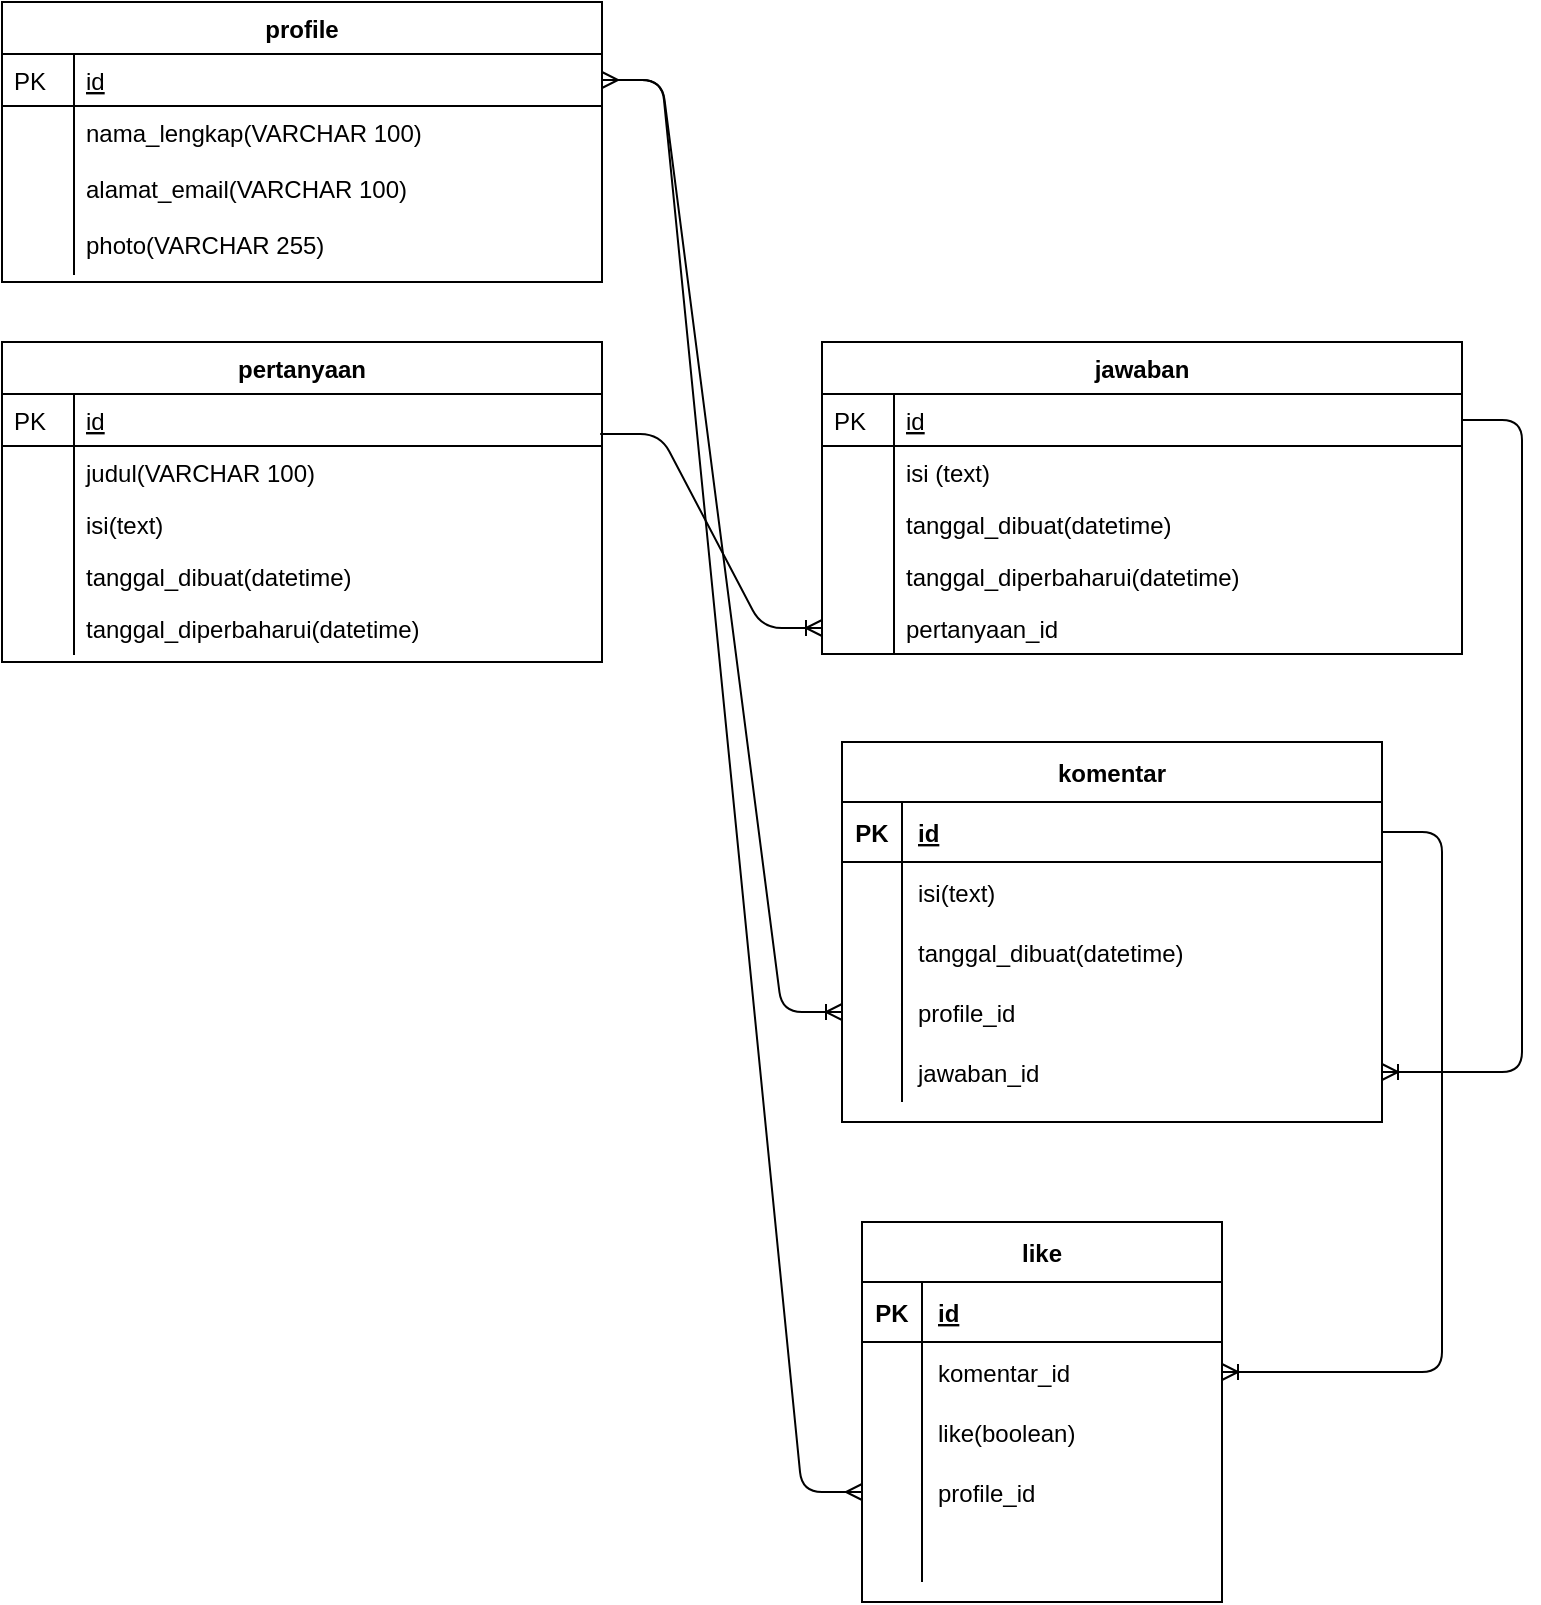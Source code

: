 <mxfile version="13.3.5" type="device"><diagram id="C5RBs43oDa-KdzZeNtuy" name="Page-1"><mxGraphModel dx="1108" dy="482" grid="1" gridSize="10" guides="1" tooltips="1" connect="1" arrows="1" fold="1" page="1" pageScale="1" pageWidth="827" pageHeight="1169" math="0" shadow="0"><root><mxCell id="WIyWlLk6GJQsqaUBKTNV-0"/><mxCell id="WIyWlLk6GJQsqaUBKTNV-1" parent="WIyWlLk6GJQsqaUBKTNV-0"/><mxCell id="zkfFHV4jXpPFQw0GAbJ--51" value="profile" style="swimlane;fontStyle=1;childLayout=stackLayout;horizontal=1;startSize=26;horizontalStack=0;resizeParent=1;resizeLast=0;collapsible=1;marginBottom=0;rounded=0;shadow=0;strokeWidth=1;" parent="WIyWlLk6GJQsqaUBKTNV-1" vertex="1"><mxGeometry x="50" y="20" width="300" height="140" as="geometry"><mxRectangle x="20" y="80" width="160" height="26" as="alternateBounds"/></mxGeometry></mxCell><mxCell id="zkfFHV4jXpPFQw0GAbJ--52" value="id" style="shape=partialRectangle;top=0;left=0;right=0;bottom=1;align=left;verticalAlign=top;fillColor=none;spacingLeft=40;spacingRight=4;overflow=hidden;rotatable=0;points=[[0,0.5],[1,0.5]];portConstraint=eastwest;dropTarget=0;rounded=0;shadow=0;strokeWidth=1;fontStyle=4" parent="zkfFHV4jXpPFQw0GAbJ--51" vertex="1"><mxGeometry y="26" width="300" height="26" as="geometry"/></mxCell><mxCell id="zkfFHV4jXpPFQw0GAbJ--53" value="PK" style="shape=partialRectangle;top=0;left=0;bottom=0;fillColor=none;align=left;verticalAlign=top;spacingLeft=4;spacingRight=4;overflow=hidden;rotatable=0;points=[];portConstraint=eastwest;part=1;" parent="zkfFHV4jXpPFQw0GAbJ--52" vertex="1" connectable="0"><mxGeometry width="36" height="26" as="geometry"/></mxCell><mxCell id="zkfFHV4jXpPFQw0GAbJ--54" value="nama_lengkap(VARCHAR 100)" style="shape=partialRectangle;top=0;left=0;right=0;bottom=0;align=left;verticalAlign=top;fillColor=none;spacingLeft=40;spacingRight=4;overflow=hidden;rotatable=0;points=[[0,0.5],[1,0.5]];portConstraint=eastwest;dropTarget=0;rounded=0;shadow=0;strokeWidth=1;" parent="zkfFHV4jXpPFQw0GAbJ--51" vertex="1"><mxGeometry y="52" width="300" height="28" as="geometry"/></mxCell><mxCell id="zkfFHV4jXpPFQw0GAbJ--55" value="" style="shape=partialRectangle;top=0;left=0;bottom=0;fillColor=none;align=left;verticalAlign=top;spacingLeft=4;spacingRight=4;overflow=hidden;rotatable=0;points=[];portConstraint=eastwest;part=1;" parent="zkfFHV4jXpPFQw0GAbJ--54" vertex="1" connectable="0"><mxGeometry width="36" height="28.0" as="geometry"/></mxCell><mxCell id="koKAXzOUJqr9VwsXb-c_-8" value="alamat_email(VARCHAR 100)" style="shape=partialRectangle;top=0;left=0;right=0;bottom=0;align=left;verticalAlign=top;fillColor=none;spacingLeft=40;spacingRight=4;overflow=hidden;rotatable=0;points=[[0,0.5],[1,0.5]];portConstraint=eastwest;dropTarget=0;rounded=0;shadow=0;strokeWidth=1;" vertex="1" parent="zkfFHV4jXpPFQw0GAbJ--51"><mxGeometry y="80" width="300" height="28" as="geometry"/></mxCell><mxCell id="koKAXzOUJqr9VwsXb-c_-9" value="" style="shape=partialRectangle;top=0;left=0;bottom=0;fillColor=none;align=left;verticalAlign=top;spacingLeft=4;spacingRight=4;overflow=hidden;rotatable=0;points=[];portConstraint=eastwest;part=1;" vertex="1" connectable="0" parent="koKAXzOUJqr9VwsXb-c_-8"><mxGeometry width="36" height="28.0" as="geometry"/></mxCell><mxCell id="koKAXzOUJqr9VwsXb-c_-10" value="photo(VARCHAR 255)" style="shape=partialRectangle;top=0;left=0;right=0;bottom=0;align=left;verticalAlign=top;fillColor=none;spacingLeft=40;spacingRight=4;overflow=hidden;rotatable=0;points=[[0,0.5],[1,0.5]];portConstraint=eastwest;dropTarget=0;rounded=0;shadow=0;strokeWidth=1;" vertex="1" parent="zkfFHV4jXpPFQw0GAbJ--51"><mxGeometry y="108" width="300" height="28" as="geometry"/></mxCell><mxCell id="koKAXzOUJqr9VwsXb-c_-11" value="" style="shape=partialRectangle;top=0;left=0;bottom=0;fillColor=none;align=left;verticalAlign=top;spacingLeft=4;spacingRight=4;overflow=hidden;rotatable=0;points=[];portConstraint=eastwest;part=1;" vertex="1" connectable="0" parent="koKAXzOUJqr9VwsXb-c_-10"><mxGeometry width="36" height="28.0" as="geometry"/></mxCell><mxCell id="zkfFHV4jXpPFQw0GAbJ--56" value="pertanyaan" style="swimlane;fontStyle=1;childLayout=stackLayout;horizontal=1;startSize=26;horizontalStack=0;resizeParent=1;resizeLast=0;collapsible=1;marginBottom=0;rounded=0;shadow=0;strokeWidth=1;" parent="WIyWlLk6GJQsqaUBKTNV-1" vertex="1"><mxGeometry x="50" y="190" width="300" height="160" as="geometry"><mxRectangle x="260" y="80" width="160" height="26" as="alternateBounds"/></mxGeometry></mxCell><mxCell id="zkfFHV4jXpPFQw0GAbJ--57" value="id" style="shape=partialRectangle;top=0;left=0;right=0;bottom=1;align=left;verticalAlign=top;fillColor=none;spacingLeft=40;spacingRight=4;overflow=hidden;rotatable=0;points=[[0,0.5],[1,0.5]];portConstraint=eastwest;dropTarget=0;rounded=0;shadow=0;strokeWidth=1;fontStyle=4" parent="zkfFHV4jXpPFQw0GAbJ--56" vertex="1"><mxGeometry y="26" width="300" height="26" as="geometry"/></mxCell><mxCell id="zkfFHV4jXpPFQw0GAbJ--58" value="PK" style="shape=partialRectangle;top=0;left=0;bottom=0;fillColor=none;align=left;verticalAlign=top;spacingLeft=4;spacingRight=4;overflow=hidden;rotatable=0;points=[];portConstraint=eastwest;part=1;" parent="zkfFHV4jXpPFQw0GAbJ--57" vertex="1" connectable="0"><mxGeometry width="36" height="26" as="geometry"/></mxCell><mxCell id="zkfFHV4jXpPFQw0GAbJ--59" value="judul(VARCHAR 100)" style="shape=partialRectangle;top=0;left=0;right=0;bottom=0;align=left;verticalAlign=top;fillColor=none;spacingLeft=40;spacingRight=4;overflow=hidden;rotatable=0;points=[[0,0.5],[1,0.5]];portConstraint=eastwest;dropTarget=0;rounded=0;shadow=0;strokeWidth=1;" parent="zkfFHV4jXpPFQw0GAbJ--56" vertex="1"><mxGeometry y="52" width="300" height="26" as="geometry"/></mxCell><mxCell id="zkfFHV4jXpPFQw0GAbJ--60" value="" style="shape=partialRectangle;top=0;left=0;bottom=0;fillColor=none;align=left;verticalAlign=top;spacingLeft=4;spacingRight=4;overflow=hidden;rotatable=0;points=[];portConstraint=eastwest;part=1;" parent="zkfFHV4jXpPFQw0GAbJ--59" vertex="1" connectable="0"><mxGeometry width="36" height="26" as="geometry"/></mxCell><mxCell id="zkfFHV4jXpPFQw0GAbJ--61" value="isi(text)" style="shape=partialRectangle;top=0;left=0;right=0;bottom=0;align=left;verticalAlign=top;fillColor=none;spacingLeft=40;spacingRight=4;overflow=hidden;rotatable=0;points=[[0,0.5],[1,0.5]];portConstraint=eastwest;dropTarget=0;rounded=0;shadow=0;strokeWidth=1;" parent="zkfFHV4jXpPFQw0GAbJ--56" vertex="1"><mxGeometry y="78" width="300" height="26" as="geometry"/></mxCell><mxCell id="zkfFHV4jXpPFQw0GAbJ--62" value="" style="shape=partialRectangle;top=0;left=0;bottom=0;fillColor=none;align=left;verticalAlign=top;spacingLeft=4;spacingRight=4;overflow=hidden;rotatable=0;points=[];portConstraint=eastwest;part=1;" parent="zkfFHV4jXpPFQw0GAbJ--61" vertex="1" connectable="0"><mxGeometry width="36" height="26" as="geometry"/></mxCell><mxCell id="koKAXzOUJqr9VwsXb-c_-12" value="tanggal_dibuat(datetime)" style="shape=partialRectangle;top=0;left=0;right=0;bottom=0;align=left;verticalAlign=top;fillColor=none;spacingLeft=40;spacingRight=4;overflow=hidden;rotatable=0;points=[[0,0.5],[1,0.5]];portConstraint=eastwest;dropTarget=0;rounded=0;shadow=0;strokeWidth=1;" vertex="1" parent="zkfFHV4jXpPFQw0GAbJ--56"><mxGeometry y="104" width="300" height="26" as="geometry"/></mxCell><mxCell id="koKAXzOUJqr9VwsXb-c_-13" value="" style="shape=partialRectangle;top=0;left=0;bottom=0;fillColor=none;align=left;verticalAlign=top;spacingLeft=4;spacingRight=4;overflow=hidden;rotatable=0;points=[];portConstraint=eastwest;part=1;" vertex="1" connectable="0" parent="koKAXzOUJqr9VwsXb-c_-12"><mxGeometry width="36" height="26" as="geometry"/></mxCell><mxCell id="koKAXzOUJqr9VwsXb-c_-14" value="tanggal_diperbaharui(datetime)" style="shape=partialRectangle;top=0;left=0;right=0;bottom=0;align=left;verticalAlign=top;fillColor=none;spacingLeft=40;spacingRight=4;overflow=hidden;rotatable=0;points=[[0,0.5],[1,0.5]];portConstraint=eastwest;dropTarget=0;rounded=0;shadow=0;strokeWidth=1;" vertex="1" parent="zkfFHV4jXpPFQw0GAbJ--56"><mxGeometry y="130" width="300" height="26" as="geometry"/></mxCell><mxCell id="koKAXzOUJqr9VwsXb-c_-15" value="" style="shape=partialRectangle;top=0;left=0;bottom=0;fillColor=none;align=left;verticalAlign=top;spacingLeft=4;spacingRight=4;overflow=hidden;rotatable=0;points=[];portConstraint=eastwest;part=1;" vertex="1" connectable="0" parent="koKAXzOUJqr9VwsXb-c_-14"><mxGeometry width="36" height="26" as="geometry"/></mxCell><mxCell id="zkfFHV4jXpPFQw0GAbJ--64" value="jawaban" style="swimlane;fontStyle=1;childLayout=stackLayout;horizontal=1;startSize=26;horizontalStack=0;resizeParent=1;resizeLast=0;collapsible=1;marginBottom=0;rounded=0;shadow=0;strokeWidth=1;" parent="WIyWlLk6GJQsqaUBKTNV-1" vertex="1"><mxGeometry x="460" y="190" width="320" height="156" as="geometry"><mxRectangle x="260" y="270" width="160" height="26" as="alternateBounds"/></mxGeometry></mxCell><mxCell id="zkfFHV4jXpPFQw0GAbJ--65" value="id" style="shape=partialRectangle;top=0;left=0;right=0;bottom=1;align=left;verticalAlign=top;fillColor=none;spacingLeft=40;spacingRight=4;overflow=hidden;rotatable=0;points=[[0,0.5],[1,0.5]];portConstraint=eastwest;dropTarget=0;rounded=0;shadow=0;strokeWidth=1;fontStyle=4" parent="zkfFHV4jXpPFQw0GAbJ--64" vertex="1"><mxGeometry y="26" width="320" height="26" as="geometry"/></mxCell><mxCell id="zkfFHV4jXpPFQw0GAbJ--66" value="PK" style="shape=partialRectangle;top=0;left=0;bottom=0;fillColor=none;align=left;verticalAlign=top;spacingLeft=4;spacingRight=4;overflow=hidden;rotatable=0;points=[];portConstraint=eastwest;part=1;" parent="zkfFHV4jXpPFQw0GAbJ--65" vertex="1" connectable="0"><mxGeometry width="36" height="26" as="geometry"/></mxCell><mxCell id="zkfFHV4jXpPFQw0GAbJ--67" value="isi (text)" style="shape=partialRectangle;top=0;left=0;right=0;bottom=0;align=left;verticalAlign=top;fillColor=none;spacingLeft=40;spacingRight=4;overflow=hidden;rotatable=0;points=[[0,0.5],[1,0.5]];portConstraint=eastwest;dropTarget=0;rounded=0;shadow=0;strokeWidth=1;" parent="zkfFHV4jXpPFQw0GAbJ--64" vertex="1"><mxGeometry y="52" width="320" height="26" as="geometry"/></mxCell><mxCell id="zkfFHV4jXpPFQw0GAbJ--68" value="" style="shape=partialRectangle;top=0;left=0;bottom=0;fillColor=none;align=left;verticalAlign=top;spacingLeft=4;spacingRight=4;overflow=hidden;rotatable=0;points=[];portConstraint=eastwest;part=1;" parent="zkfFHV4jXpPFQw0GAbJ--67" vertex="1" connectable="0"><mxGeometry width="36" height="26" as="geometry"/></mxCell><mxCell id="zkfFHV4jXpPFQw0GAbJ--69" value="tanggal_dibuat(datetime)" style="shape=partialRectangle;top=0;left=0;right=0;bottom=0;align=left;verticalAlign=top;fillColor=none;spacingLeft=40;spacingRight=4;overflow=hidden;rotatable=0;points=[[0,0.5],[1,0.5]];portConstraint=eastwest;dropTarget=0;rounded=0;shadow=0;strokeWidth=1;" parent="zkfFHV4jXpPFQw0GAbJ--64" vertex="1"><mxGeometry y="78" width="320" height="26" as="geometry"/></mxCell><mxCell id="zkfFHV4jXpPFQw0GAbJ--70" value="" style="shape=partialRectangle;top=0;left=0;bottom=0;fillColor=none;align=left;verticalAlign=top;spacingLeft=4;spacingRight=4;overflow=hidden;rotatable=0;points=[];portConstraint=eastwest;part=1;" parent="zkfFHV4jXpPFQw0GAbJ--69" vertex="1" connectable="0"><mxGeometry width="36" height="26" as="geometry"/></mxCell><mxCell id="koKAXzOUJqr9VwsXb-c_-23" value="tanggal_diperbaharui(datetime)" style="shape=partialRectangle;top=0;left=0;right=0;bottom=0;align=left;verticalAlign=top;fillColor=none;spacingLeft=40;spacingRight=4;overflow=hidden;rotatable=0;points=[[0,0.5],[1,0.5]];portConstraint=eastwest;dropTarget=0;rounded=0;shadow=0;strokeWidth=1;" vertex="1" parent="zkfFHV4jXpPFQw0GAbJ--64"><mxGeometry y="104" width="320" height="26" as="geometry"/></mxCell><mxCell id="koKAXzOUJqr9VwsXb-c_-24" value="" style="shape=partialRectangle;top=0;left=0;bottom=0;fillColor=none;align=left;verticalAlign=top;spacingLeft=4;spacingRight=4;overflow=hidden;rotatable=0;points=[];portConstraint=eastwest;part=1;" vertex="1" connectable="0" parent="koKAXzOUJqr9VwsXb-c_-23"><mxGeometry width="36" height="26" as="geometry"/></mxCell><mxCell id="koKAXzOUJqr9VwsXb-c_-39" value="pertanyaan_id" style="shape=partialRectangle;top=0;left=0;right=0;bottom=0;align=left;verticalAlign=top;fillColor=none;spacingLeft=40;spacingRight=4;overflow=hidden;rotatable=0;points=[[0,0.5],[1,0.5]];portConstraint=eastwest;dropTarget=0;rounded=0;shadow=0;strokeWidth=1;" vertex="1" parent="zkfFHV4jXpPFQw0GAbJ--64"><mxGeometry y="130" width="320" height="26" as="geometry"/></mxCell><mxCell id="koKAXzOUJqr9VwsXb-c_-40" value="" style="shape=partialRectangle;top=0;left=0;bottom=0;fillColor=none;align=left;verticalAlign=top;spacingLeft=4;spacingRight=4;overflow=hidden;rotatable=0;points=[];portConstraint=eastwest;part=1;" vertex="1" connectable="0" parent="koKAXzOUJqr9VwsXb-c_-39"><mxGeometry width="36" height="26" as="geometry"/></mxCell><mxCell id="koKAXzOUJqr9VwsXb-c_-38" value="" style="edgeStyle=entityRelationEdgeStyle;fontSize=12;html=1;endArrow=ERoneToMany;exitX=0.997;exitY=0.769;exitDx=0;exitDy=0;exitPerimeter=0;" edge="1" parent="WIyWlLk6GJQsqaUBKTNV-1" source="zkfFHV4jXpPFQw0GAbJ--57" target="koKAXzOUJqr9VwsXb-c_-39"><mxGeometry width="100" height="100" relative="1" as="geometry"><mxPoint x="340" y="390" as="sourcePoint"/><mxPoint x="440" y="290" as="targetPoint"/></mxGeometry></mxCell><mxCell id="koKAXzOUJqr9VwsXb-c_-25" value="komentar" style="shape=table;startSize=30;container=1;collapsible=1;childLayout=tableLayout;fixedRows=1;rowLines=0;fontStyle=1;align=center;resizeLast=1;" vertex="1" parent="WIyWlLk6GJQsqaUBKTNV-1"><mxGeometry x="470" y="390" width="270" height="190" as="geometry"/></mxCell><mxCell id="koKAXzOUJqr9VwsXb-c_-26" value="" style="shape=partialRectangle;collapsible=0;dropTarget=0;pointerEvents=0;fillColor=none;top=0;left=0;bottom=1;right=0;points=[[0,0.5],[1,0.5]];portConstraint=eastwest;" vertex="1" parent="koKAXzOUJqr9VwsXb-c_-25"><mxGeometry y="30" width="270" height="30" as="geometry"/></mxCell><mxCell id="koKAXzOUJqr9VwsXb-c_-27" value="PK" style="shape=partialRectangle;connectable=0;fillColor=none;top=0;left=0;bottom=0;right=0;fontStyle=1;overflow=hidden;" vertex="1" parent="koKAXzOUJqr9VwsXb-c_-26"><mxGeometry width="30" height="30" as="geometry"/></mxCell><mxCell id="koKAXzOUJqr9VwsXb-c_-28" value="id" style="shape=partialRectangle;connectable=0;fillColor=none;top=0;left=0;bottom=0;right=0;align=left;spacingLeft=6;fontStyle=5;overflow=hidden;" vertex="1" parent="koKAXzOUJqr9VwsXb-c_-26"><mxGeometry x="30" width="240" height="30" as="geometry"/></mxCell><mxCell id="koKAXzOUJqr9VwsXb-c_-29" value="" style="shape=partialRectangle;collapsible=0;dropTarget=0;pointerEvents=0;fillColor=none;top=0;left=0;bottom=0;right=0;points=[[0,0.5],[1,0.5]];portConstraint=eastwest;" vertex="1" parent="koKAXzOUJqr9VwsXb-c_-25"><mxGeometry y="60" width="270" height="30" as="geometry"/></mxCell><mxCell id="koKAXzOUJqr9VwsXb-c_-30" value="" style="shape=partialRectangle;connectable=0;fillColor=none;top=0;left=0;bottom=0;right=0;editable=1;overflow=hidden;" vertex="1" parent="koKAXzOUJqr9VwsXb-c_-29"><mxGeometry width="30" height="30" as="geometry"/></mxCell><mxCell id="koKAXzOUJqr9VwsXb-c_-31" value="isi(text)" style="shape=partialRectangle;connectable=0;fillColor=none;top=0;left=0;bottom=0;right=0;align=left;spacingLeft=6;overflow=hidden;" vertex="1" parent="koKAXzOUJqr9VwsXb-c_-29"><mxGeometry x="30" width="240" height="30" as="geometry"/></mxCell><mxCell id="koKAXzOUJqr9VwsXb-c_-32" value="" style="shape=partialRectangle;collapsible=0;dropTarget=0;pointerEvents=0;fillColor=none;top=0;left=0;bottom=0;right=0;points=[[0,0.5],[1,0.5]];portConstraint=eastwest;" vertex="1" parent="koKAXzOUJqr9VwsXb-c_-25"><mxGeometry y="90" width="270" height="30" as="geometry"/></mxCell><mxCell id="koKAXzOUJqr9VwsXb-c_-33" value="" style="shape=partialRectangle;connectable=0;fillColor=none;top=0;left=0;bottom=0;right=0;editable=1;overflow=hidden;" vertex="1" parent="koKAXzOUJqr9VwsXb-c_-32"><mxGeometry width="30" height="30" as="geometry"/></mxCell><mxCell id="koKAXzOUJqr9VwsXb-c_-34" value="tanggal_dibuat(datetime)" style="shape=partialRectangle;connectable=0;fillColor=none;top=0;left=0;bottom=0;right=0;align=left;spacingLeft=6;overflow=hidden;" vertex="1" parent="koKAXzOUJqr9VwsXb-c_-32"><mxGeometry x="30" width="240" height="30" as="geometry"/></mxCell><mxCell id="koKAXzOUJqr9VwsXb-c_-35" value="" style="shape=partialRectangle;collapsible=0;dropTarget=0;pointerEvents=0;fillColor=none;top=0;left=0;bottom=0;right=0;points=[[0,0.5],[1,0.5]];portConstraint=eastwest;" vertex="1" parent="koKAXzOUJqr9VwsXb-c_-25"><mxGeometry y="120" width="270" height="30" as="geometry"/></mxCell><mxCell id="koKAXzOUJqr9VwsXb-c_-36" value="" style="shape=partialRectangle;connectable=0;fillColor=none;top=0;left=0;bottom=0;right=0;editable=1;overflow=hidden;" vertex="1" parent="koKAXzOUJqr9VwsXb-c_-35"><mxGeometry width="30" height="30" as="geometry"/></mxCell><mxCell id="koKAXzOUJqr9VwsXb-c_-37" value="profile_id" style="shape=partialRectangle;connectable=0;fillColor=none;top=0;left=0;bottom=0;right=0;align=left;spacingLeft=6;overflow=hidden;" vertex="1" parent="koKAXzOUJqr9VwsXb-c_-35"><mxGeometry x="30" width="240" height="30" as="geometry"/></mxCell><mxCell id="koKAXzOUJqr9VwsXb-c_-43" value="" style="shape=partialRectangle;collapsible=0;dropTarget=0;pointerEvents=0;fillColor=none;top=0;left=0;bottom=0;right=0;points=[[0,0.5],[1,0.5]];portConstraint=eastwest;" vertex="1" parent="koKAXzOUJqr9VwsXb-c_-25"><mxGeometry y="150" width="270" height="30" as="geometry"/></mxCell><mxCell id="koKAXzOUJqr9VwsXb-c_-44" value="" style="shape=partialRectangle;connectable=0;fillColor=none;top=0;left=0;bottom=0;right=0;editable=1;overflow=hidden;" vertex="1" parent="koKAXzOUJqr9VwsXb-c_-43"><mxGeometry width="30" height="30" as="geometry"/></mxCell><mxCell id="koKAXzOUJqr9VwsXb-c_-45" value="jawaban_id" style="shape=partialRectangle;connectable=0;fillColor=none;top=0;left=0;bottom=0;right=0;align=left;spacingLeft=6;overflow=hidden;" vertex="1" parent="koKAXzOUJqr9VwsXb-c_-43"><mxGeometry x="30" width="240" height="30" as="geometry"/></mxCell><mxCell id="koKAXzOUJqr9VwsXb-c_-46" value="" style="edgeStyle=entityRelationEdgeStyle;fontSize=12;html=1;endArrow=ERoneToMany;" edge="1" parent="WIyWlLk6GJQsqaUBKTNV-1" source="zkfFHV4jXpPFQw0GAbJ--65" target="koKAXzOUJqr9VwsXb-c_-43"><mxGeometry width="100" height="100" relative="1" as="geometry"><mxPoint x="359.1" y="245.994" as="sourcePoint"/><mxPoint x="470" y="343" as="targetPoint"/></mxGeometry></mxCell><mxCell id="koKAXzOUJqr9VwsXb-c_-47" value="" style="edgeStyle=entityRelationEdgeStyle;fontSize=12;html=1;endArrow=ERoneToMany;" edge="1" parent="WIyWlLk6GJQsqaUBKTNV-1" source="zkfFHV4jXpPFQw0GAbJ--52" target="koKAXzOUJqr9VwsXb-c_-35"><mxGeometry width="100" height="100" relative="1" as="geometry"><mxPoint x="359.1" y="245.994" as="sourcePoint"/><mxPoint x="470" y="343" as="targetPoint"/></mxGeometry></mxCell><mxCell id="koKAXzOUJqr9VwsXb-c_-48" value="like" style="shape=table;startSize=30;container=1;collapsible=1;childLayout=tableLayout;fixedRows=1;rowLines=0;fontStyle=1;align=center;resizeLast=1;" vertex="1" parent="WIyWlLk6GJQsqaUBKTNV-1"><mxGeometry x="480" y="630" width="180" height="190" as="geometry"/></mxCell><mxCell id="koKAXzOUJqr9VwsXb-c_-49" value="" style="shape=partialRectangle;collapsible=0;dropTarget=0;pointerEvents=0;fillColor=none;top=0;left=0;bottom=1;right=0;points=[[0,0.5],[1,0.5]];portConstraint=eastwest;" vertex="1" parent="koKAXzOUJqr9VwsXb-c_-48"><mxGeometry y="30" width="180" height="30" as="geometry"/></mxCell><mxCell id="koKAXzOUJqr9VwsXb-c_-50" value="PK" style="shape=partialRectangle;connectable=0;fillColor=none;top=0;left=0;bottom=0;right=0;fontStyle=1;overflow=hidden;" vertex="1" parent="koKAXzOUJqr9VwsXb-c_-49"><mxGeometry width="30" height="30" as="geometry"/></mxCell><mxCell id="koKAXzOUJqr9VwsXb-c_-51" value="id" style="shape=partialRectangle;connectable=0;fillColor=none;top=0;left=0;bottom=0;right=0;align=left;spacingLeft=6;fontStyle=5;overflow=hidden;" vertex="1" parent="koKAXzOUJqr9VwsXb-c_-49"><mxGeometry x="30" width="150" height="30" as="geometry"/></mxCell><mxCell id="koKAXzOUJqr9VwsXb-c_-52" value="" style="shape=partialRectangle;collapsible=0;dropTarget=0;pointerEvents=0;fillColor=none;top=0;left=0;bottom=0;right=0;points=[[0,0.5],[1,0.5]];portConstraint=eastwest;" vertex="1" parent="koKAXzOUJqr9VwsXb-c_-48"><mxGeometry y="60" width="180" height="30" as="geometry"/></mxCell><mxCell id="koKAXzOUJqr9VwsXb-c_-53" value="" style="shape=partialRectangle;connectable=0;fillColor=none;top=0;left=0;bottom=0;right=0;editable=1;overflow=hidden;" vertex="1" parent="koKAXzOUJqr9VwsXb-c_-52"><mxGeometry width="30" height="30" as="geometry"/></mxCell><mxCell id="koKAXzOUJqr9VwsXb-c_-54" value="komentar_id" style="shape=partialRectangle;connectable=0;fillColor=none;top=0;left=0;bottom=0;right=0;align=left;spacingLeft=6;overflow=hidden;" vertex="1" parent="koKAXzOUJqr9VwsXb-c_-52"><mxGeometry x="30" width="150" height="30" as="geometry"/></mxCell><mxCell id="koKAXzOUJqr9VwsXb-c_-55" value="" style="shape=partialRectangle;collapsible=0;dropTarget=0;pointerEvents=0;fillColor=none;top=0;left=0;bottom=0;right=0;points=[[0,0.5],[1,0.5]];portConstraint=eastwest;" vertex="1" parent="koKAXzOUJqr9VwsXb-c_-48"><mxGeometry y="90" width="180" height="30" as="geometry"/></mxCell><mxCell id="koKAXzOUJqr9VwsXb-c_-56" value="" style="shape=partialRectangle;connectable=0;fillColor=none;top=0;left=0;bottom=0;right=0;editable=1;overflow=hidden;" vertex="1" parent="koKAXzOUJqr9VwsXb-c_-55"><mxGeometry width="30" height="30" as="geometry"/></mxCell><mxCell id="koKAXzOUJqr9VwsXb-c_-57" value="like(boolean)" style="shape=partialRectangle;connectable=0;fillColor=none;top=0;left=0;bottom=0;right=0;align=left;spacingLeft=6;overflow=hidden;" vertex="1" parent="koKAXzOUJqr9VwsXb-c_-55"><mxGeometry x="30" width="150" height="30" as="geometry"/></mxCell><mxCell id="koKAXzOUJqr9VwsXb-c_-58" value="" style="shape=partialRectangle;collapsible=0;dropTarget=0;pointerEvents=0;fillColor=none;top=0;left=0;bottom=0;right=0;points=[[0,0.5],[1,0.5]];portConstraint=eastwest;" vertex="1" parent="koKAXzOUJqr9VwsXb-c_-48"><mxGeometry y="120" width="180" height="30" as="geometry"/></mxCell><mxCell id="koKAXzOUJqr9VwsXb-c_-59" value="" style="shape=partialRectangle;connectable=0;fillColor=none;top=0;left=0;bottom=0;right=0;editable=1;overflow=hidden;" vertex="1" parent="koKAXzOUJqr9VwsXb-c_-58"><mxGeometry width="30" height="30" as="geometry"/></mxCell><mxCell id="koKAXzOUJqr9VwsXb-c_-60" value="profile_id" style="shape=partialRectangle;connectable=0;fillColor=none;top=0;left=0;bottom=0;right=0;align=left;spacingLeft=6;overflow=hidden;" vertex="1" parent="koKAXzOUJqr9VwsXb-c_-58"><mxGeometry x="30" width="150" height="30" as="geometry"/></mxCell><mxCell id="koKAXzOUJqr9VwsXb-c_-61" value="" style="shape=partialRectangle;collapsible=0;dropTarget=0;pointerEvents=0;fillColor=none;top=0;left=0;bottom=0;right=0;points=[[0,0.5],[1,0.5]];portConstraint=eastwest;" vertex="1" parent="koKAXzOUJqr9VwsXb-c_-48"><mxGeometry y="150" width="180" height="30" as="geometry"/></mxCell><mxCell id="koKAXzOUJqr9VwsXb-c_-62" value="" style="shape=partialRectangle;connectable=0;fillColor=none;top=0;left=0;bottom=0;right=0;editable=1;overflow=hidden;" vertex="1" parent="koKAXzOUJqr9VwsXb-c_-61"><mxGeometry width="30" height="30" as="geometry"/></mxCell><mxCell id="koKAXzOUJqr9VwsXb-c_-63" value="" style="shape=partialRectangle;connectable=0;fillColor=none;top=0;left=0;bottom=0;right=0;align=left;spacingLeft=6;overflow=hidden;" vertex="1" parent="koKAXzOUJqr9VwsXb-c_-61"><mxGeometry x="30" width="150" height="30" as="geometry"/></mxCell><mxCell id="koKAXzOUJqr9VwsXb-c_-64" value="" style="edgeStyle=entityRelationEdgeStyle;fontSize=12;html=1;endArrow=ERoneToMany;" edge="1" parent="WIyWlLk6GJQsqaUBKTNV-1" source="koKAXzOUJqr9VwsXb-c_-26" target="koKAXzOUJqr9VwsXb-c_-52"><mxGeometry width="100" height="100" relative="1" as="geometry"><mxPoint x="210" y="440" as="sourcePoint"/><mxPoint x="330" y="906" as="targetPoint"/></mxGeometry></mxCell><mxCell id="koKAXzOUJqr9VwsXb-c_-65" value="" style="edgeStyle=entityRelationEdgeStyle;fontSize=12;html=1;endArrow=ERmany;startArrow=ERmany;" edge="1" parent="WIyWlLk6GJQsqaUBKTNV-1" source="koKAXzOUJqr9VwsXb-c_-58" target="zkfFHV4jXpPFQw0GAbJ--52"><mxGeometry width="100" height="100" relative="1" as="geometry"><mxPoint x="310" y="750" as="sourcePoint"/><mxPoint x="30" y="330" as="targetPoint"/></mxGeometry></mxCell></root></mxGraphModel></diagram></mxfile>